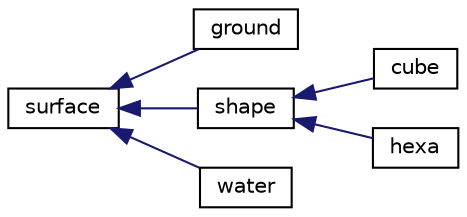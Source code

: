 digraph "Graficzna hierarchia klas"
{
  edge [fontname="Helvetica",fontsize="10",labelfontname="Helvetica",labelfontsize="10"];
  node [fontname="Helvetica",fontsize="10",shape=record];
  rankdir="LR";
  Node0 [label="surface",height=0.2,width=0.4,color="black", fillcolor="white", style="filled",URL="$classsurface.html",tooltip="Modeluje pojęcie powierzchni. "];
  Node0 -> Node1 [dir="back",color="midnightblue",fontsize="10",style="solid",fontname="Helvetica"];
  Node1 [label="ground",height=0.2,width=0.4,color="black", fillcolor="white", style="filled",URL="$classground.html",tooltip="Modeluje pojęcie powierzchni dna. "];
  Node0 -> Node2 [dir="back",color="midnightblue",fontsize="10",style="solid",fontname="Helvetica"];
  Node2 [label="shape",height=0.2,width=0.4,color="black", fillcolor="white", style="filled",URL="$classshape.html",tooltip="Modeluje pojęcie kształtu. "];
  Node2 -> Node3 [dir="back",color="midnightblue",fontsize="10",style="solid",fontname="Helvetica"];
  Node3 [label="cube",height=0.2,width=0.4,color="black", fillcolor="white", style="filled",URL="$classcube.html",tooltip="Modeluje pojęcie prostopadłościanu. "];
  Node2 -> Node4 [dir="back",color="midnightblue",fontsize="10",style="solid",fontname="Helvetica"];
  Node4 [label="hexa",height=0.2,width=0.4,color="black", fillcolor="white", style="filled",URL="$classhexa.html",tooltip="Modeluje pojęcie graniastosłupa o podstawie sześciokąta. "];
  Node0 -> Node5 [dir="back",color="midnightblue",fontsize="10",style="solid",fontname="Helvetica"];
  Node5 [label="water",height=0.2,width=0.4,color="black", fillcolor="white", style="filled",URL="$classwater.html",tooltip="Modeluje pojęcie powierzchni wody. "];
}
